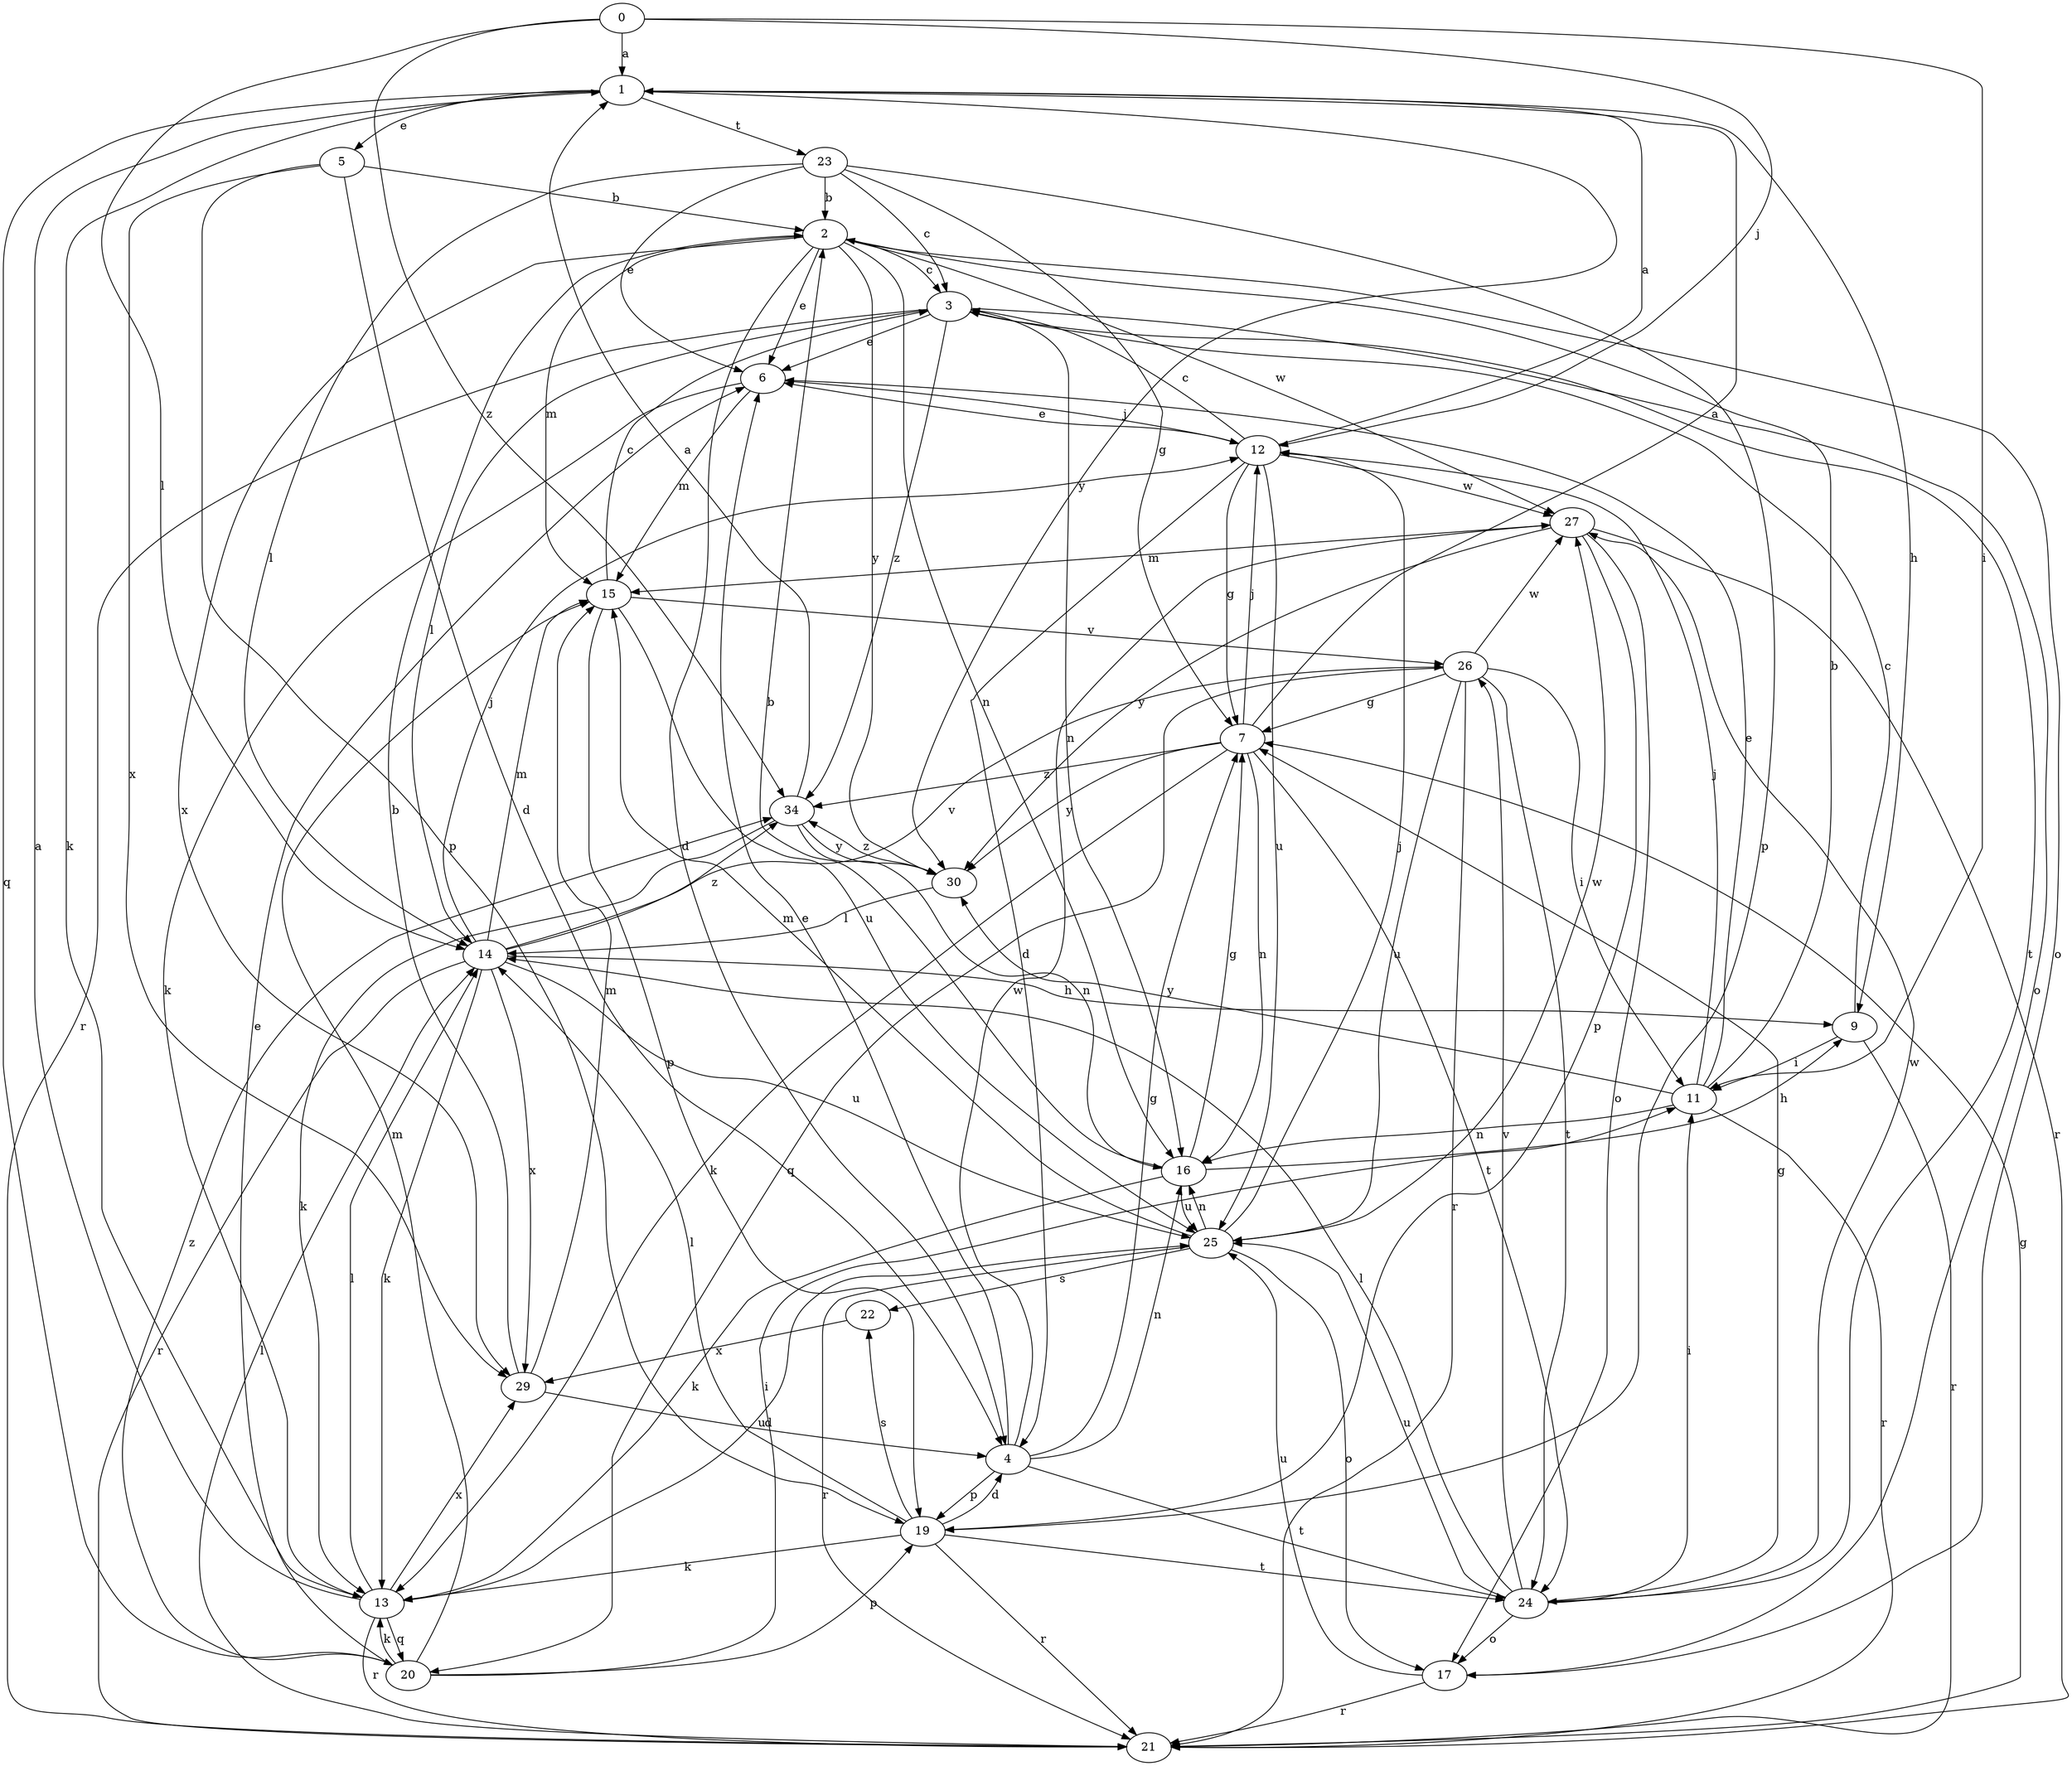 strict digraph  {
0;
1;
2;
3;
4;
5;
6;
7;
9;
11;
12;
13;
14;
15;
16;
17;
19;
20;
21;
22;
23;
24;
25;
26;
27;
29;
30;
34;
0 -> 1  [label=a];
0 -> 11  [label=i];
0 -> 12  [label=j];
0 -> 14  [label=l];
0 -> 34  [label=z];
1 -> 5  [label=e];
1 -> 9  [label=h];
1 -> 13  [label=k];
1 -> 20  [label=q];
1 -> 23  [label=t];
1 -> 30  [label=y];
2 -> 3  [label=c];
2 -> 4  [label=d];
2 -> 6  [label=e];
2 -> 15  [label=m];
2 -> 16  [label=n];
2 -> 17  [label=o];
2 -> 27  [label=w];
2 -> 29  [label=x];
2 -> 30  [label=y];
3 -> 6  [label=e];
3 -> 14  [label=l];
3 -> 16  [label=n];
3 -> 17  [label=o];
3 -> 21  [label=r];
3 -> 24  [label=t];
3 -> 34  [label=z];
4 -> 6  [label=e];
4 -> 7  [label=g];
4 -> 16  [label=n];
4 -> 19  [label=p];
4 -> 24  [label=t];
4 -> 27  [label=w];
5 -> 2  [label=b];
5 -> 4  [label=d];
5 -> 19  [label=p];
5 -> 29  [label=x];
6 -> 12  [label=j];
6 -> 13  [label=k];
6 -> 15  [label=m];
7 -> 1  [label=a];
7 -> 12  [label=j];
7 -> 13  [label=k];
7 -> 16  [label=n];
7 -> 24  [label=t];
7 -> 30  [label=y];
7 -> 34  [label=z];
9 -> 3  [label=c];
9 -> 11  [label=i];
9 -> 21  [label=r];
11 -> 2  [label=b];
11 -> 6  [label=e];
11 -> 12  [label=j];
11 -> 16  [label=n];
11 -> 21  [label=r];
11 -> 30  [label=y];
12 -> 1  [label=a];
12 -> 3  [label=c];
12 -> 4  [label=d];
12 -> 6  [label=e];
12 -> 7  [label=g];
12 -> 25  [label=u];
12 -> 27  [label=w];
13 -> 1  [label=a];
13 -> 14  [label=l];
13 -> 20  [label=q];
13 -> 21  [label=r];
13 -> 25  [label=u];
13 -> 29  [label=x];
14 -> 9  [label=h];
14 -> 12  [label=j];
14 -> 13  [label=k];
14 -> 15  [label=m];
14 -> 21  [label=r];
14 -> 25  [label=u];
14 -> 26  [label=v];
14 -> 29  [label=x];
14 -> 34  [label=z];
15 -> 3  [label=c];
15 -> 19  [label=p];
15 -> 25  [label=u];
15 -> 26  [label=v];
16 -> 2  [label=b];
16 -> 7  [label=g];
16 -> 9  [label=h];
16 -> 13  [label=k];
16 -> 25  [label=u];
17 -> 21  [label=r];
17 -> 25  [label=u];
19 -> 4  [label=d];
19 -> 13  [label=k];
19 -> 14  [label=l];
19 -> 21  [label=r];
19 -> 22  [label=s];
19 -> 24  [label=t];
20 -> 6  [label=e];
20 -> 11  [label=i];
20 -> 13  [label=k];
20 -> 15  [label=m];
20 -> 19  [label=p];
20 -> 34  [label=z];
21 -> 7  [label=g];
21 -> 14  [label=l];
22 -> 29  [label=x];
23 -> 2  [label=b];
23 -> 3  [label=c];
23 -> 6  [label=e];
23 -> 7  [label=g];
23 -> 14  [label=l];
23 -> 19  [label=p];
24 -> 7  [label=g];
24 -> 11  [label=i];
24 -> 14  [label=l];
24 -> 17  [label=o];
24 -> 25  [label=u];
24 -> 26  [label=v];
24 -> 27  [label=w];
25 -> 12  [label=j];
25 -> 15  [label=m];
25 -> 16  [label=n];
25 -> 17  [label=o];
25 -> 21  [label=r];
25 -> 22  [label=s];
25 -> 27  [label=w];
26 -> 7  [label=g];
26 -> 11  [label=i];
26 -> 20  [label=q];
26 -> 21  [label=r];
26 -> 24  [label=t];
26 -> 25  [label=u];
26 -> 27  [label=w];
27 -> 15  [label=m];
27 -> 17  [label=o];
27 -> 19  [label=p];
27 -> 21  [label=r];
27 -> 30  [label=y];
29 -> 2  [label=b];
29 -> 4  [label=d];
29 -> 15  [label=m];
30 -> 14  [label=l];
30 -> 34  [label=z];
34 -> 1  [label=a];
34 -> 13  [label=k];
34 -> 16  [label=n];
34 -> 30  [label=y];
}
